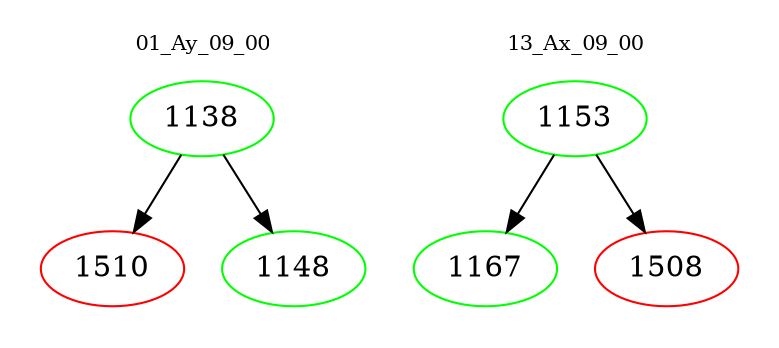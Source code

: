 digraph{
subgraph cluster_0 {
color = white
label = "01_Ay_09_00";
fontsize=10;
T0_1138 [label="1138", color="green"]
T0_1138 -> T0_1510 [color="black"]
T0_1510 [label="1510", color="red"]
T0_1138 -> T0_1148 [color="black"]
T0_1148 [label="1148", color="green"]
}
subgraph cluster_1 {
color = white
label = "13_Ax_09_00";
fontsize=10;
T1_1153 [label="1153", color="green"]
T1_1153 -> T1_1167 [color="black"]
T1_1167 [label="1167", color="green"]
T1_1153 -> T1_1508 [color="black"]
T1_1508 [label="1508", color="red"]
}
}

